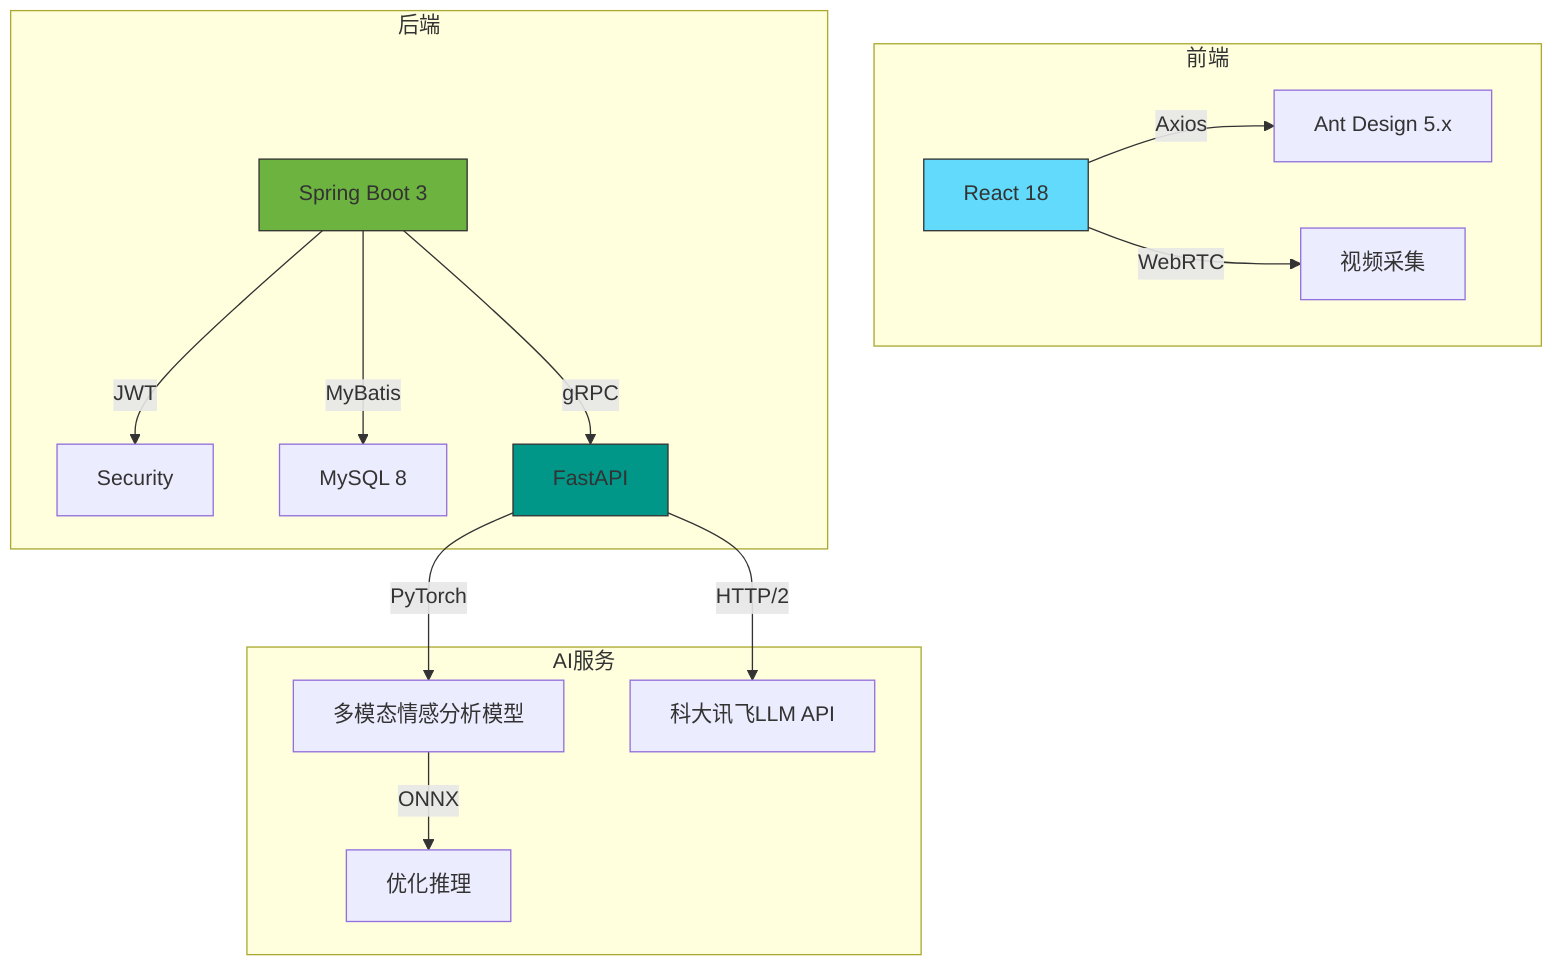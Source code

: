 graph TD
    subgraph 前端
        A[React 18] -->|Axios| B[Ant Design 5.x]
        A -->|WebRTC| C[视频采集]
    end

    subgraph 后端
        D[Spring Boot 3] -->|JWT| E[Security]
        D -->|MyBatis| F[MySQL 8]
        D -->|gRPC| G[FastAPI]
    end

    subgraph AI服务
        G -->|PyTorch| H[多模态情感分析模型]
        G -->|HTTP/2| I[科大讯飞LLM API]
        H -->|ONNX| J[优化推理]
    end

    style A fill:#61dafb,stroke:#333
    style D fill:#6db33f,stroke:#333
    style G fill:#009688,stroke:#333
